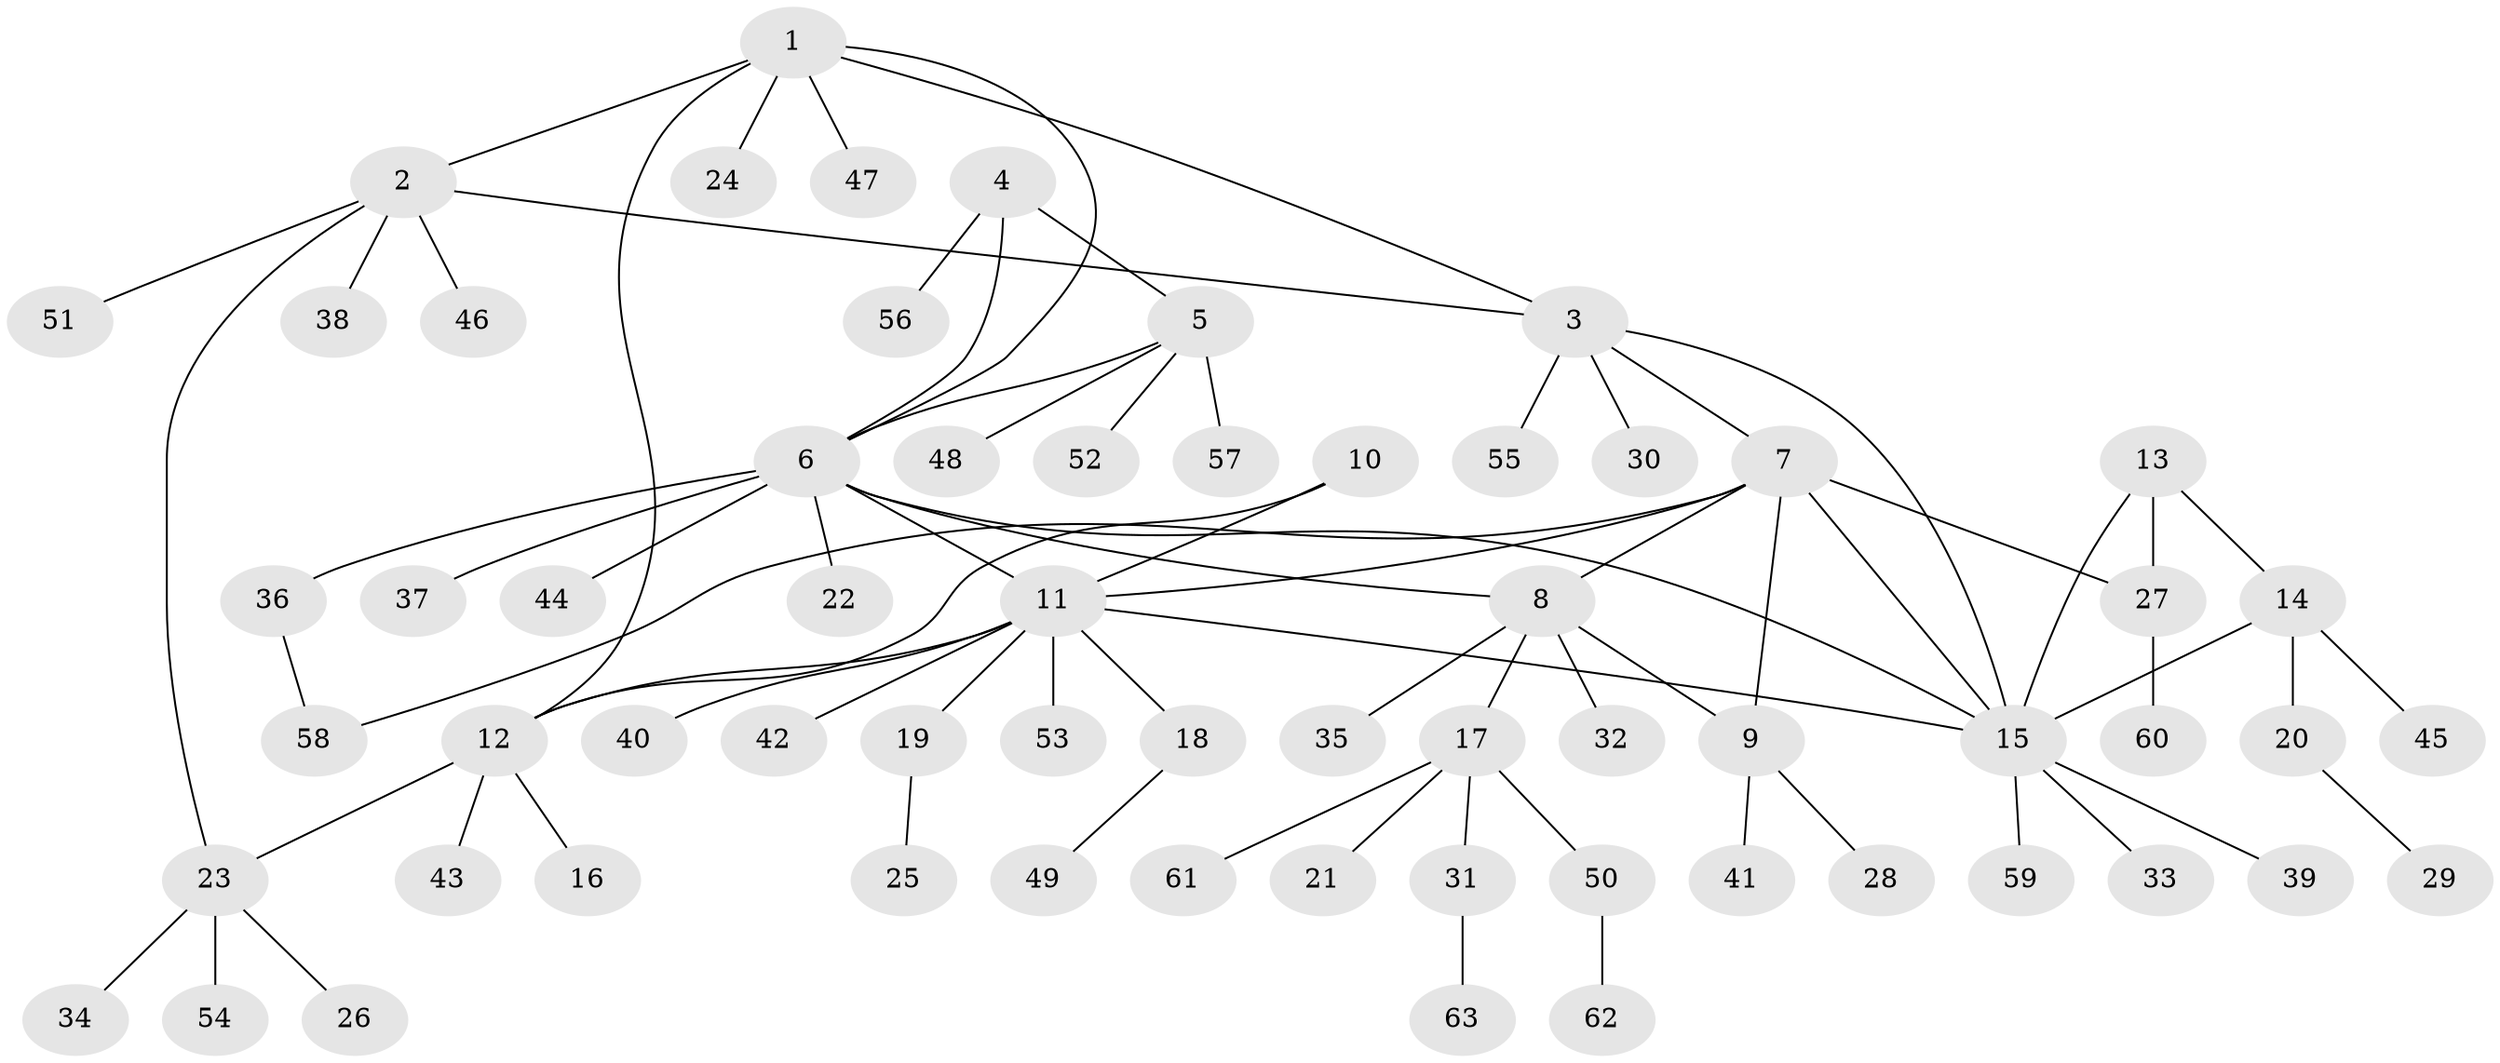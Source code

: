 // coarse degree distribution, {7: 0.09375, 4: 0.25, 2: 0.09375, 1: 0.46875, 8: 0.03125, 3: 0.0625}
// Generated by graph-tools (version 1.1) at 2025/37/03/04/25 23:37:39]
// undirected, 63 vertices, 76 edges
graph export_dot {
  node [color=gray90,style=filled];
  1;
  2;
  3;
  4;
  5;
  6;
  7;
  8;
  9;
  10;
  11;
  12;
  13;
  14;
  15;
  16;
  17;
  18;
  19;
  20;
  21;
  22;
  23;
  24;
  25;
  26;
  27;
  28;
  29;
  30;
  31;
  32;
  33;
  34;
  35;
  36;
  37;
  38;
  39;
  40;
  41;
  42;
  43;
  44;
  45;
  46;
  47;
  48;
  49;
  50;
  51;
  52;
  53;
  54;
  55;
  56;
  57;
  58;
  59;
  60;
  61;
  62;
  63;
  1 -- 2;
  1 -- 3;
  1 -- 6;
  1 -- 12;
  1 -- 24;
  1 -- 47;
  2 -- 3;
  2 -- 23;
  2 -- 38;
  2 -- 46;
  2 -- 51;
  3 -- 7;
  3 -- 15;
  3 -- 30;
  3 -- 55;
  4 -- 5;
  4 -- 6;
  4 -- 56;
  5 -- 6;
  5 -- 48;
  5 -- 52;
  5 -- 57;
  6 -- 8;
  6 -- 11;
  6 -- 15;
  6 -- 22;
  6 -- 36;
  6 -- 37;
  6 -- 44;
  7 -- 8;
  7 -- 9;
  7 -- 11;
  7 -- 15;
  7 -- 27;
  7 -- 58;
  8 -- 9;
  8 -- 17;
  8 -- 32;
  8 -- 35;
  9 -- 28;
  9 -- 41;
  10 -- 11;
  10 -- 12;
  11 -- 12;
  11 -- 15;
  11 -- 18;
  11 -- 19;
  11 -- 40;
  11 -- 42;
  11 -- 53;
  12 -- 16;
  12 -- 23;
  12 -- 43;
  13 -- 14;
  13 -- 15;
  13 -- 27;
  14 -- 15;
  14 -- 20;
  14 -- 45;
  15 -- 33;
  15 -- 39;
  15 -- 59;
  17 -- 21;
  17 -- 31;
  17 -- 50;
  17 -- 61;
  18 -- 49;
  19 -- 25;
  20 -- 29;
  23 -- 26;
  23 -- 34;
  23 -- 54;
  27 -- 60;
  31 -- 63;
  36 -- 58;
  50 -- 62;
}

